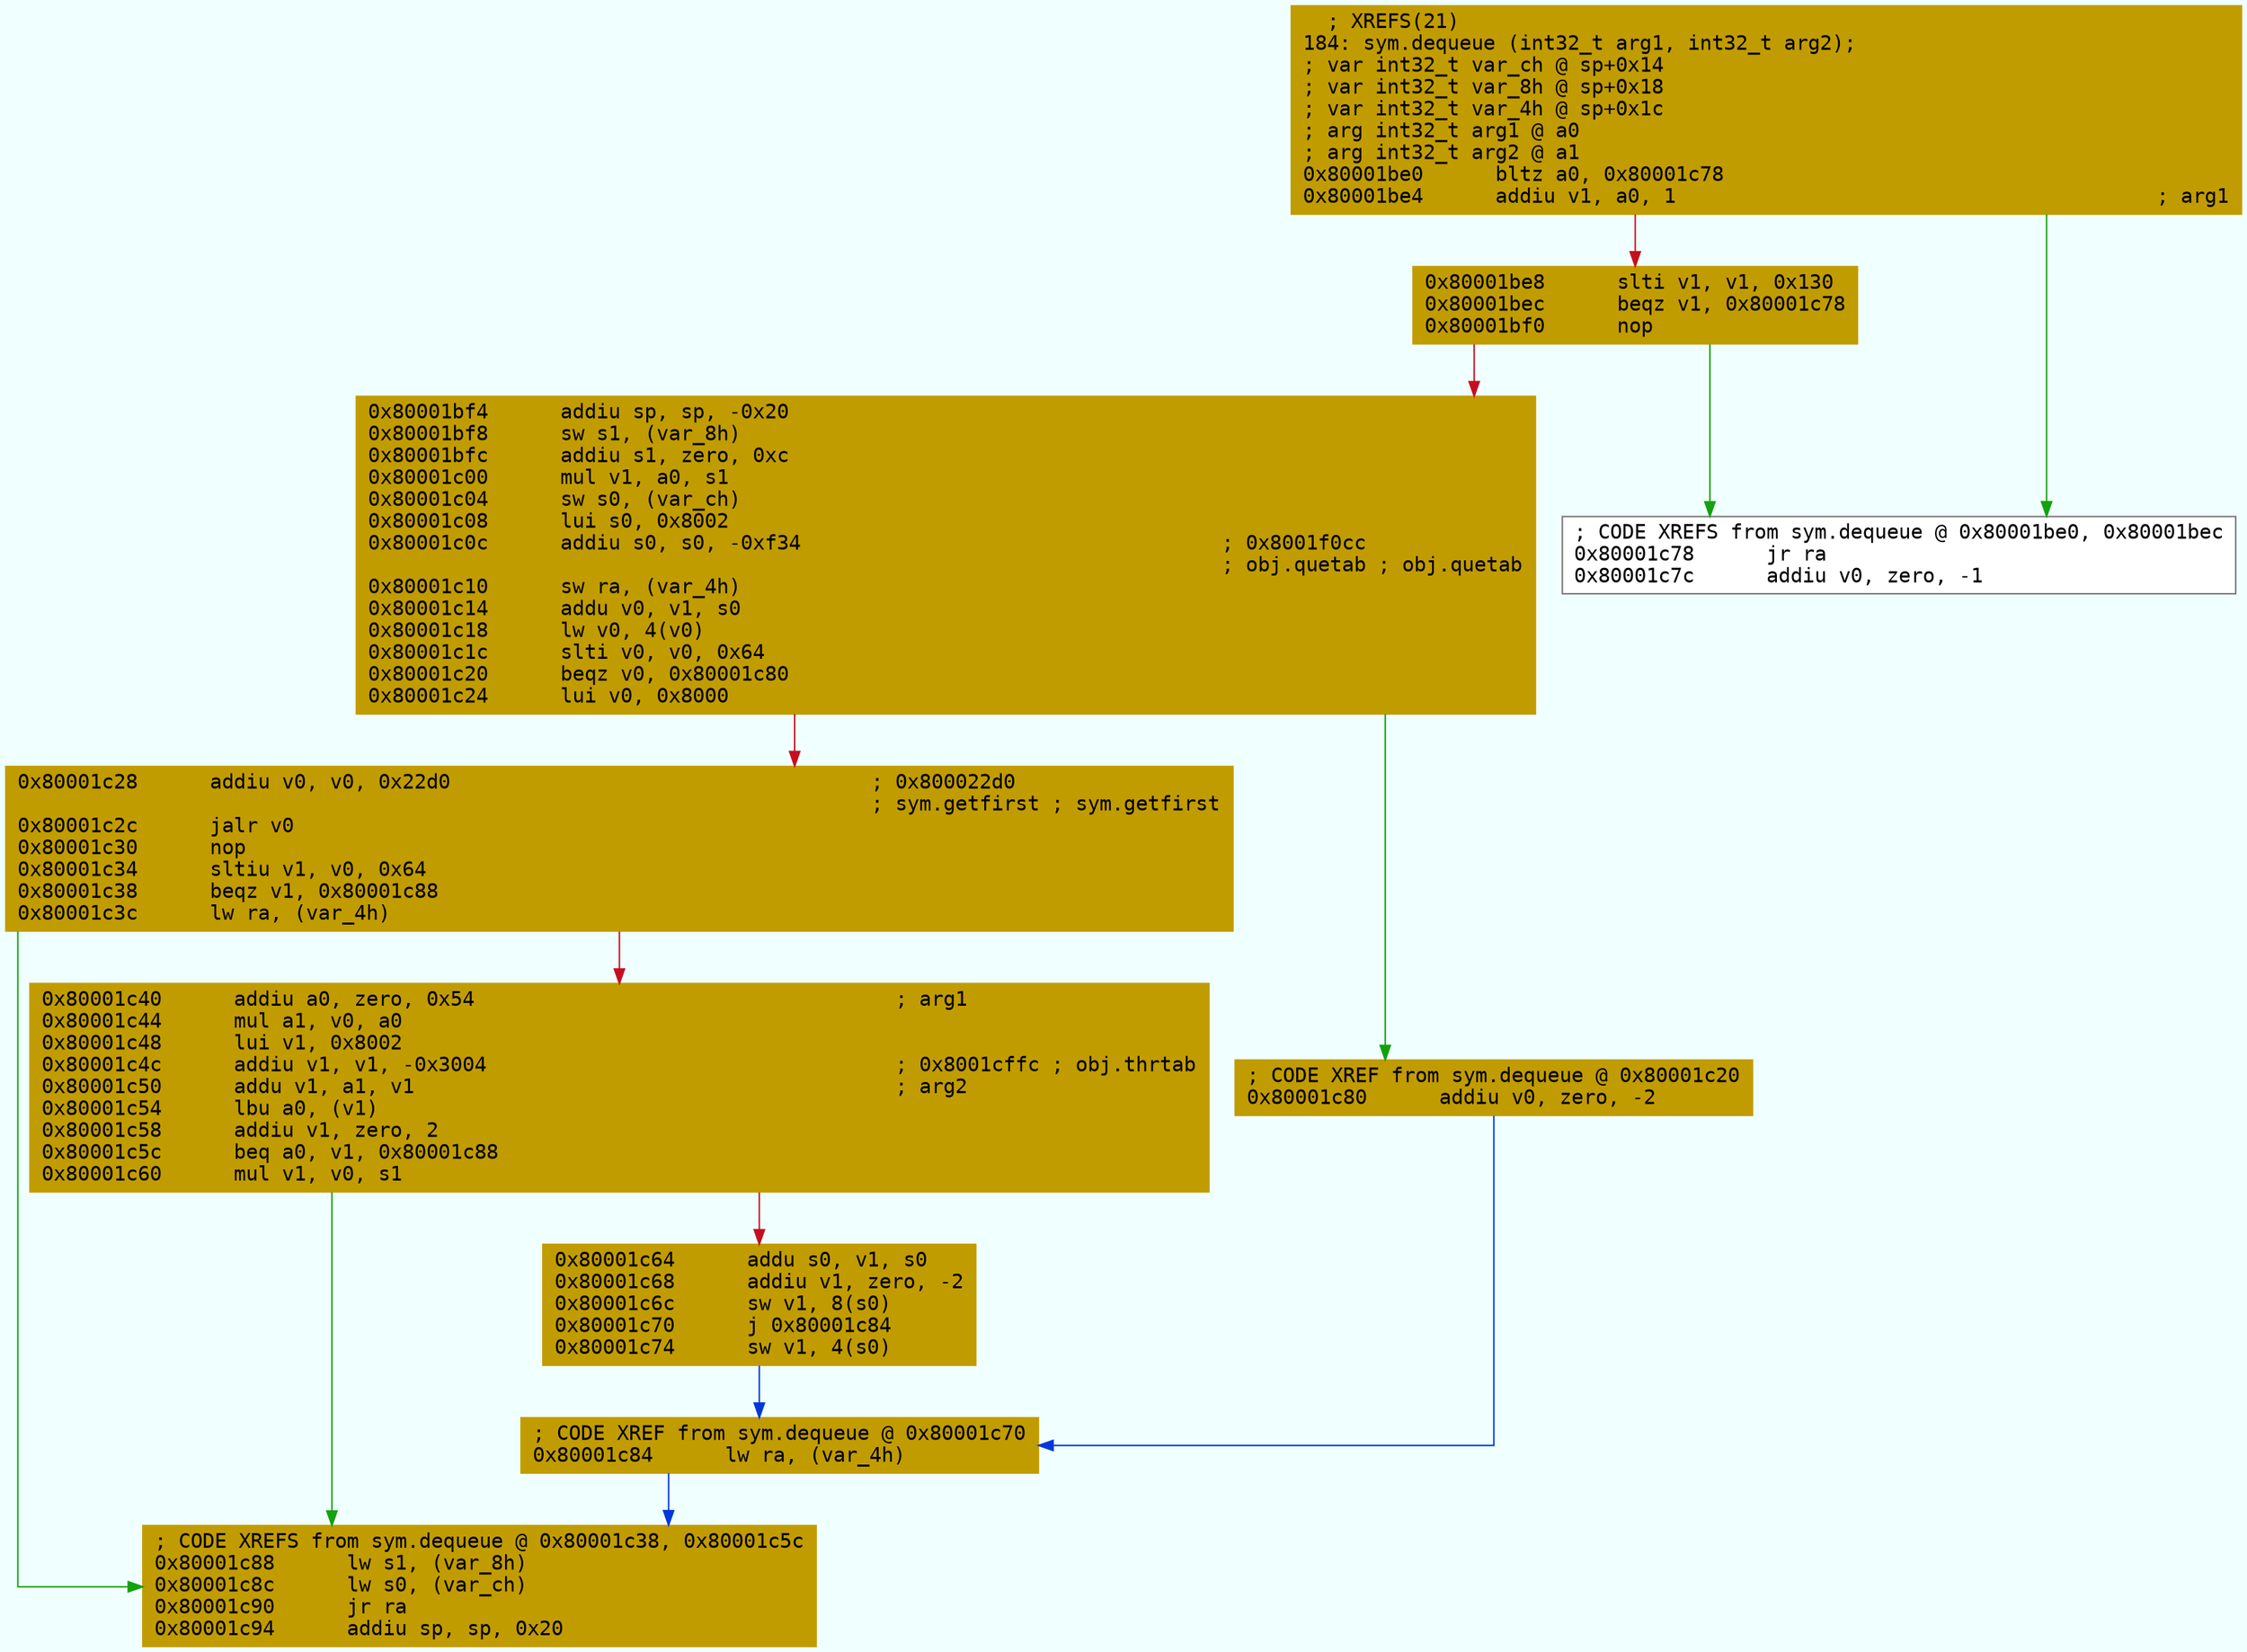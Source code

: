 digraph code {
	graph [bgcolor=azure fontsize=8 fontname="Courier" splines="ortho"];
	node [fillcolor=gray style=filled shape=box];
	edge [arrowhead="normal"];
	"0x80001be0" [URL="sym.dequeue/0x80001be0", fillcolor="#c19c00",color="#c19c00", fontname="Courier",label="  ; XREFS(21)\l184: sym.dequeue (int32_t arg1, int32_t arg2);\l; var int32_t var_ch @ sp+0x14\l; var int32_t var_8h @ sp+0x18\l; var int32_t var_4h @ sp+0x1c\l; arg int32_t arg1 @ a0\l; arg int32_t arg2 @ a1\l0x80001be0      bltz a0, 0x80001c78\l0x80001be4      addiu v1, a0, 1                                        ; arg1\l"]
	"0x80001be8" [URL="sym.dequeue/0x80001be8", fillcolor="#c19c00",color="#c19c00", fontname="Courier",label="0x80001be8      slti v1, v1, 0x130\l0x80001bec      beqz v1, 0x80001c78\l0x80001bf0      nop\l"]
	"0x80001bf4" [URL="sym.dequeue/0x80001bf4", fillcolor="#c19c00",color="#c19c00", fontname="Courier",label="0x80001bf4      addiu sp, sp, -0x20\l0x80001bf8      sw s1, (var_8h)\l0x80001bfc      addiu s1, zero, 0xc\l0x80001c00      mul v1, a0, s1\l0x80001c04      sw s0, (var_ch)\l0x80001c08      lui s0, 0x8002\l0x80001c0c      addiu s0, s0, -0xf34                                   ; 0x8001f0cc\l                                                                       ; obj.quetab ; obj.quetab\l0x80001c10      sw ra, (var_4h)\l0x80001c14      addu v0, v1, s0\l0x80001c18      lw v0, 4(v0)\l0x80001c1c      slti v0, v0, 0x64\l0x80001c20      beqz v0, 0x80001c80\l0x80001c24      lui v0, 0x8000\l"]
	"0x80001c28" [URL="sym.dequeue/0x80001c28", fillcolor="#c19c00",color="#c19c00", fontname="Courier",label="0x80001c28      addiu v0, v0, 0x22d0                                   ; 0x800022d0\l                                                                       ; sym.getfirst ; sym.getfirst\l0x80001c2c      jalr v0\l0x80001c30      nop\l0x80001c34      sltiu v1, v0, 0x64\l0x80001c38      beqz v1, 0x80001c88\l0x80001c3c      lw ra, (var_4h)\l"]
	"0x80001c40" [URL="sym.dequeue/0x80001c40", fillcolor="#c19c00",color="#c19c00", fontname="Courier",label="0x80001c40      addiu a0, zero, 0x54                                   ; arg1\l0x80001c44      mul a1, v0, a0\l0x80001c48      lui v1, 0x8002\l0x80001c4c      addiu v1, v1, -0x3004                                  ; 0x8001cffc ; obj.thrtab\l0x80001c50      addu v1, a1, v1                                        ; arg2\l0x80001c54      lbu a0, (v1)\l0x80001c58      addiu v1, zero, 2\l0x80001c5c      beq a0, v1, 0x80001c88\l0x80001c60      mul v1, v0, s1\l"]
	"0x80001c64" [URL="sym.dequeue/0x80001c64", fillcolor="#c19c00",color="#c19c00", fontname="Courier",label="0x80001c64      addu s0, v1, s0\l0x80001c68      addiu v1, zero, -2\l0x80001c6c      sw v1, 8(s0)\l0x80001c70      j 0x80001c84\l0x80001c74      sw v1, 4(s0)\l"]
	"0x80001c78" [URL="sym.dequeue/0x80001c78", fillcolor="white",color="#767676", fontname="Courier",label="; CODE XREFS from sym.dequeue @ 0x80001be0, 0x80001bec\l0x80001c78      jr ra\l0x80001c7c      addiu v0, zero, -1\l"]
	"0x80001c80" [URL="sym.dequeue/0x80001c80", fillcolor="#c19c00",color="#c19c00", fontname="Courier",label="; CODE XREF from sym.dequeue @ 0x80001c20\l0x80001c80      addiu v0, zero, -2\l"]
	"0x80001c84" [URL="sym.dequeue/0x80001c84", fillcolor="#c19c00",color="#c19c00", fontname="Courier",label="; CODE XREF from sym.dequeue @ 0x80001c70\l0x80001c84      lw ra, (var_4h)\l"]
	"0x80001c88" [URL="sym.dequeue/0x80001c88", fillcolor="#c19c00",color="#c19c00", fontname="Courier",label="; CODE XREFS from sym.dequeue @ 0x80001c38, 0x80001c5c\l0x80001c88      lw s1, (var_8h)\l0x80001c8c      lw s0, (var_ch)\l0x80001c90      jr ra\l0x80001c94      addiu sp, sp, 0x20\l"]
        "0x80001be0" -> "0x80001c78" [color="#13a10e"];
        "0x80001be0" -> "0x80001be8" [color="#c50f1f"];
        "0x80001be8" -> "0x80001c78" [color="#13a10e"];
        "0x80001be8" -> "0x80001bf4" [color="#c50f1f"];
        "0x80001bf4" -> "0x80001c80" [color="#13a10e"];
        "0x80001bf4" -> "0x80001c28" [color="#c50f1f"];
        "0x80001c28" -> "0x80001c88" [color="#13a10e"];
        "0x80001c28" -> "0x80001c40" [color="#c50f1f"];
        "0x80001c40" -> "0x80001c88" [color="#13a10e"];
        "0x80001c40" -> "0x80001c64" [color="#c50f1f"];
        "0x80001c64" -> "0x80001c84" [color="#0037da"];
        "0x80001c80" -> "0x80001c84" [color="#0037da"];
        "0x80001c84" -> "0x80001c88" [color="#0037da"];
}
